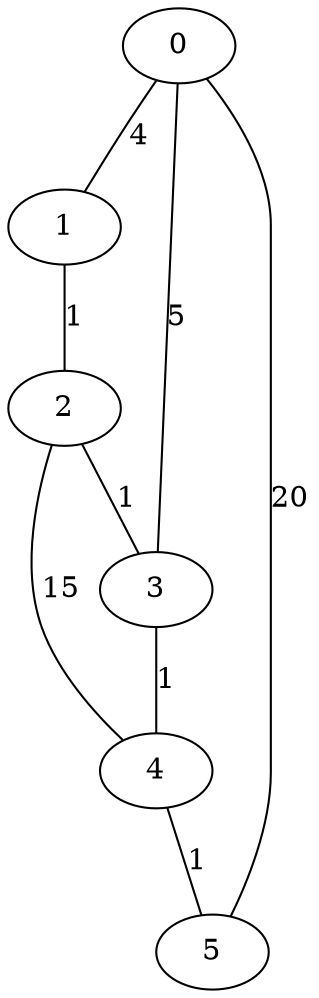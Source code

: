 graph G {
   "0";
   "1";
   "2";
   "3";
   "4";
   "5";
   "0" -- "1" [ label = "4" ];
   "2" -- "3" [ label = "1" ];
   "3" -- "4" [ label = "1" ];
   "4" -- "5" [ label = "1" ];
   "0" -- "3" [ label = "5" ];
   "0" -- "5" [ label = "20" ];
   "1" -- "2" [ label = "1" ];
   "2" -- "4" [ label = "15" ];
}